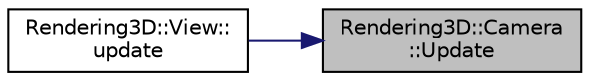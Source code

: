 digraph "Rendering3D::Camera::Update"
{
 // LATEX_PDF_SIZE
  edge [fontname="Helvetica",fontsize="10",labelfontname="Helvetica",labelfontsize="10"];
  node [fontname="Helvetica",fontsize="10",shape=record];
  rankdir="RL";
  Node1 [label="Rendering3D::Camera\l::Update",height=0.2,width=0.4,color="black", fillcolor="grey75", style="filled", fontcolor="black",tooltip="Update the camera."];
  Node1 -> Node2 [dir="back",color="midnightblue",fontsize="10",style="solid",fontname="Helvetica"];
  Node2 [label="Rendering3D::View::\lupdate",height=0.2,width=0.4,color="black", fillcolor="white", style="filled",URL="$class_rendering3_d_1_1_view.html#a0e14024402c6ed804b4f385e39c0ffcb",tooltip="Updates the view."];
}
